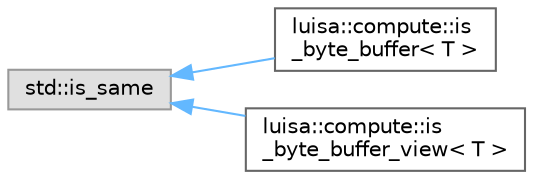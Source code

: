 digraph "类继承关系图"
{
 // LATEX_PDF_SIZE
  bgcolor="transparent";
  edge [fontname=Helvetica,fontsize=10,labelfontname=Helvetica,labelfontsize=10];
  node [fontname=Helvetica,fontsize=10,shape=box,height=0.2,width=0.4];
  rankdir="LR";
  Node0 [id="Node000000",label="std::is_same",height=0.2,width=0.4,color="grey60", fillcolor="#E0E0E0", style="filled",tooltip=" "];
  Node0 -> Node1 [id="edge1656_Node000000_Node000001",dir="back",color="steelblue1",style="solid",tooltip=" "];
  Node1 [id="Node000001",label="luisa::compute::is\l_byte_buffer\< T \>",height=0.2,width=0.4,color="grey40", fillcolor="white", style="filled",URL="$structluisa_1_1compute_1_1is__byte__buffer.html",tooltip=" "];
  Node0 -> Node2 [id="edge1657_Node000000_Node000002",dir="back",color="steelblue1",style="solid",tooltip=" "];
  Node2 [id="Node000002",label="luisa::compute::is\l_byte_buffer_view\< T \>",height=0.2,width=0.4,color="grey40", fillcolor="white", style="filled",URL="$structluisa_1_1compute_1_1is__byte__buffer__view.html",tooltip=" "];
}
